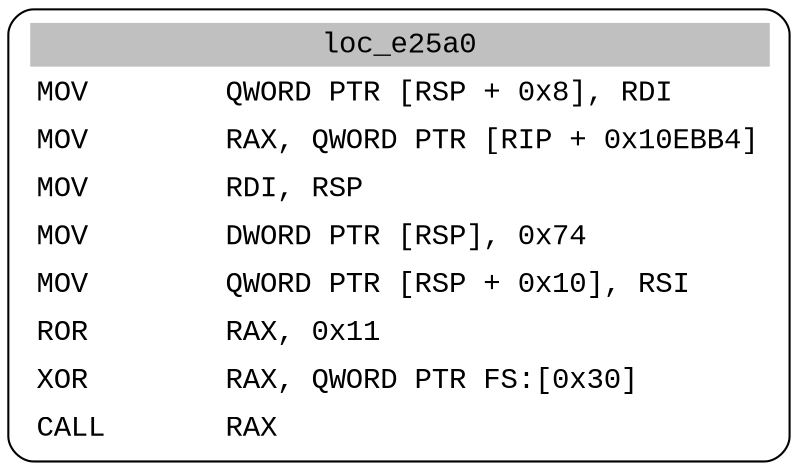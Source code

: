 digraph asm_graph {
1941 [
shape="Mrecord" fontname="Courier New"label =<<table border="0" cellborder="0" cellpadding="3"><tr><td align="center" colspan="2" bgcolor="grey">loc_e25a0</td></tr><tr><td align="left">MOV        QWORD PTR [RSP + 0x8], RDI</td></tr><tr><td align="left">MOV        RAX, QWORD PTR [RIP + 0x10EBB4]</td></tr><tr><td align="left">MOV        RDI, RSP</td></tr><tr><td align="left">MOV        DWORD PTR [RSP], 0x74</td></tr><tr><td align="left">MOV        QWORD PTR [RSP + 0x10], RSI</td></tr><tr><td align="left">ROR        RAX, 0x11</td></tr><tr><td align="left">XOR        RAX, QWORD PTR FS:[0x30]</td></tr><tr><td align="left">CALL       RAX</td></tr></table>> ];
}